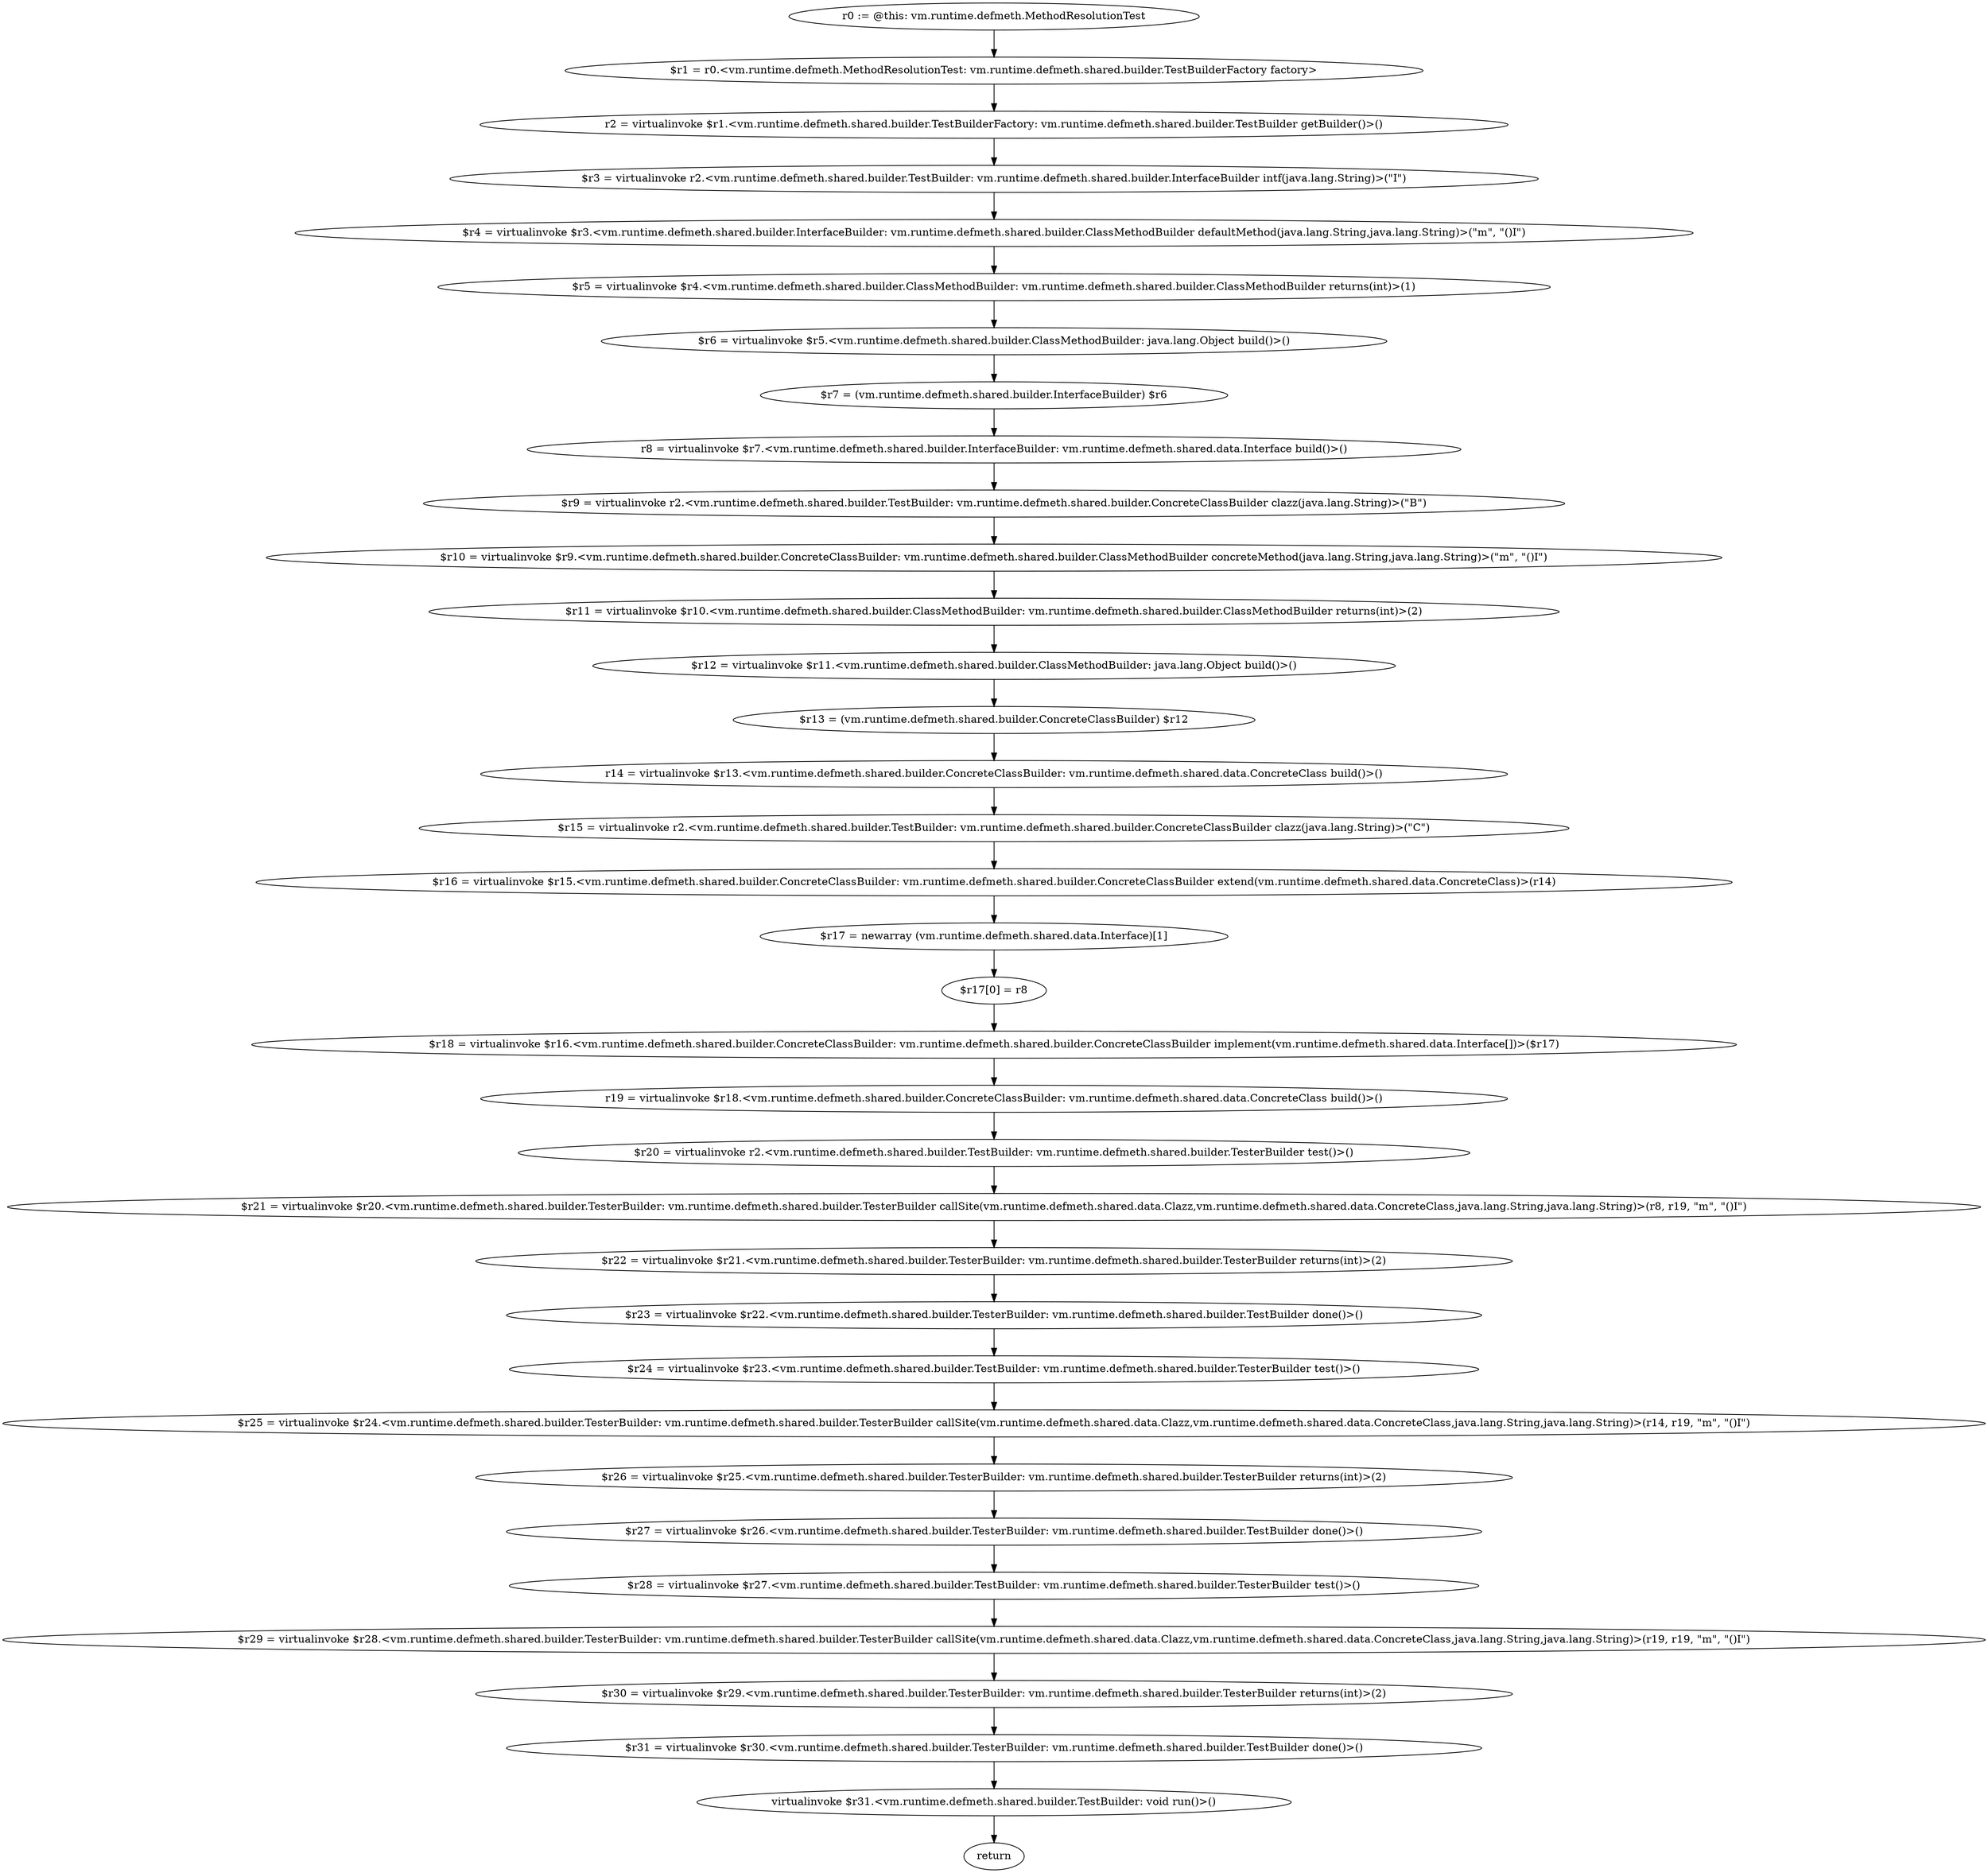 digraph "unitGraph" {
    "r0 := @this: vm.runtime.defmeth.MethodResolutionTest"
    "$r1 = r0.<vm.runtime.defmeth.MethodResolutionTest: vm.runtime.defmeth.shared.builder.TestBuilderFactory factory>"
    "r2 = virtualinvoke $r1.<vm.runtime.defmeth.shared.builder.TestBuilderFactory: vm.runtime.defmeth.shared.builder.TestBuilder getBuilder()>()"
    "$r3 = virtualinvoke r2.<vm.runtime.defmeth.shared.builder.TestBuilder: vm.runtime.defmeth.shared.builder.InterfaceBuilder intf(java.lang.String)>(\"I\")"
    "$r4 = virtualinvoke $r3.<vm.runtime.defmeth.shared.builder.InterfaceBuilder: vm.runtime.defmeth.shared.builder.ClassMethodBuilder defaultMethod(java.lang.String,java.lang.String)>(\"m\", \"()I\")"
    "$r5 = virtualinvoke $r4.<vm.runtime.defmeth.shared.builder.ClassMethodBuilder: vm.runtime.defmeth.shared.builder.ClassMethodBuilder returns(int)>(1)"
    "$r6 = virtualinvoke $r5.<vm.runtime.defmeth.shared.builder.ClassMethodBuilder: java.lang.Object build()>()"
    "$r7 = (vm.runtime.defmeth.shared.builder.InterfaceBuilder) $r6"
    "r8 = virtualinvoke $r7.<vm.runtime.defmeth.shared.builder.InterfaceBuilder: vm.runtime.defmeth.shared.data.Interface build()>()"
    "$r9 = virtualinvoke r2.<vm.runtime.defmeth.shared.builder.TestBuilder: vm.runtime.defmeth.shared.builder.ConcreteClassBuilder clazz(java.lang.String)>(\"B\")"
    "$r10 = virtualinvoke $r9.<vm.runtime.defmeth.shared.builder.ConcreteClassBuilder: vm.runtime.defmeth.shared.builder.ClassMethodBuilder concreteMethod(java.lang.String,java.lang.String)>(\"m\", \"()I\")"
    "$r11 = virtualinvoke $r10.<vm.runtime.defmeth.shared.builder.ClassMethodBuilder: vm.runtime.defmeth.shared.builder.ClassMethodBuilder returns(int)>(2)"
    "$r12 = virtualinvoke $r11.<vm.runtime.defmeth.shared.builder.ClassMethodBuilder: java.lang.Object build()>()"
    "$r13 = (vm.runtime.defmeth.shared.builder.ConcreteClassBuilder) $r12"
    "r14 = virtualinvoke $r13.<vm.runtime.defmeth.shared.builder.ConcreteClassBuilder: vm.runtime.defmeth.shared.data.ConcreteClass build()>()"
    "$r15 = virtualinvoke r2.<vm.runtime.defmeth.shared.builder.TestBuilder: vm.runtime.defmeth.shared.builder.ConcreteClassBuilder clazz(java.lang.String)>(\"C\")"
    "$r16 = virtualinvoke $r15.<vm.runtime.defmeth.shared.builder.ConcreteClassBuilder: vm.runtime.defmeth.shared.builder.ConcreteClassBuilder extend(vm.runtime.defmeth.shared.data.ConcreteClass)>(r14)"
    "$r17 = newarray (vm.runtime.defmeth.shared.data.Interface)[1]"
    "$r17[0] = r8"
    "$r18 = virtualinvoke $r16.<vm.runtime.defmeth.shared.builder.ConcreteClassBuilder: vm.runtime.defmeth.shared.builder.ConcreteClassBuilder implement(vm.runtime.defmeth.shared.data.Interface[])>($r17)"
    "r19 = virtualinvoke $r18.<vm.runtime.defmeth.shared.builder.ConcreteClassBuilder: vm.runtime.defmeth.shared.data.ConcreteClass build()>()"
    "$r20 = virtualinvoke r2.<vm.runtime.defmeth.shared.builder.TestBuilder: vm.runtime.defmeth.shared.builder.TesterBuilder test()>()"
    "$r21 = virtualinvoke $r20.<vm.runtime.defmeth.shared.builder.TesterBuilder: vm.runtime.defmeth.shared.builder.TesterBuilder callSite(vm.runtime.defmeth.shared.data.Clazz,vm.runtime.defmeth.shared.data.ConcreteClass,java.lang.String,java.lang.String)>(r8, r19, \"m\", \"()I\")"
    "$r22 = virtualinvoke $r21.<vm.runtime.defmeth.shared.builder.TesterBuilder: vm.runtime.defmeth.shared.builder.TesterBuilder returns(int)>(2)"
    "$r23 = virtualinvoke $r22.<vm.runtime.defmeth.shared.builder.TesterBuilder: vm.runtime.defmeth.shared.builder.TestBuilder done()>()"
    "$r24 = virtualinvoke $r23.<vm.runtime.defmeth.shared.builder.TestBuilder: vm.runtime.defmeth.shared.builder.TesterBuilder test()>()"
    "$r25 = virtualinvoke $r24.<vm.runtime.defmeth.shared.builder.TesterBuilder: vm.runtime.defmeth.shared.builder.TesterBuilder callSite(vm.runtime.defmeth.shared.data.Clazz,vm.runtime.defmeth.shared.data.ConcreteClass,java.lang.String,java.lang.String)>(r14, r19, \"m\", \"()I\")"
    "$r26 = virtualinvoke $r25.<vm.runtime.defmeth.shared.builder.TesterBuilder: vm.runtime.defmeth.shared.builder.TesterBuilder returns(int)>(2)"
    "$r27 = virtualinvoke $r26.<vm.runtime.defmeth.shared.builder.TesterBuilder: vm.runtime.defmeth.shared.builder.TestBuilder done()>()"
    "$r28 = virtualinvoke $r27.<vm.runtime.defmeth.shared.builder.TestBuilder: vm.runtime.defmeth.shared.builder.TesterBuilder test()>()"
    "$r29 = virtualinvoke $r28.<vm.runtime.defmeth.shared.builder.TesterBuilder: vm.runtime.defmeth.shared.builder.TesterBuilder callSite(vm.runtime.defmeth.shared.data.Clazz,vm.runtime.defmeth.shared.data.ConcreteClass,java.lang.String,java.lang.String)>(r19, r19, \"m\", \"()I\")"
    "$r30 = virtualinvoke $r29.<vm.runtime.defmeth.shared.builder.TesterBuilder: vm.runtime.defmeth.shared.builder.TesterBuilder returns(int)>(2)"
    "$r31 = virtualinvoke $r30.<vm.runtime.defmeth.shared.builder.TesterBuilder: vm.runtime.defmeth.shared.builder.TestBuilder done()>()"
    "virtualinvoke $r31.<vm.runtime.defmeth.shared.builder.TestBuilder: void run()>()"
    "return"
    "r0 := @this: vm.runtime.defmeth.MethodResolutionTest"->"$r1 = r0.<vm.runtime.defmeth.MethodResolutionTest: vm.runtime.defmeth.shared.builder.TestBuilderFactory factory>";
    "$r1 = r0.<vm.runtime.defmeth.MethodResolutionTest: vm.runtime.defmeth.shared.builder.TestBuilderFactory factory>"->"r2 = virtualinvoke $r1.<vm.runtime.defmeth.shared.builder.TestBuilderFactory: vm.runtime.defmeth.shared.builder.TestBuilder getBuilder()>()";
    "r2 = virtualinvoke $r1.<vm.runtime.defmeth.shared.builder.TestBuilderFactory: vm.runtime.defmeth.shared.builder.TestBuilder getBuilder()>()"->"$r3 = virtualinvoke r2.<vm.runtime.defmeth.shared.builder.TestBuilder: vm.runtime.defmeth.shared.builder.InterfaceBuilder intf(java.lang.String)>(\"I\")";
    "$r3 = virtualinvoke r2.<vm.runtime.defmeth.shared.builder.TestBuilder: vm.runtime.defmeth.shared.builder.InterfaceBuilder intf(java.lang.String)>(\"I\")"->"$r4 = virtualinvoke $r3.<vm.runtime.defmeth.shared.builder.InterfaceBuilder: vm.runtime.defmeth.shared.builder.ClassMethodBuilder defaultMethod(java.lang.String,java.lang.String)>(\"m\", \"()I\")";
    "$r4 = virtualinvoke $r3.<vm.runtime.defmeth.shared.builder.InterfaceBuilder: vm.runtime.defmeth.shared.builder.ClassMethodBuilder defaultMethod(java.lang.String,java.lang.String)>(\"m\", \"()I\")"->"$r5 = virtualinvoke $r4.<vm.runtime.defmeth.shared.builder.ClassMethodBuilder: vm.runtime.defmeth.shared.builder.ClassMethodBuilder returns(int)>(1)";
    "$r5 = virtualinvoke $r4.<vm.runtime.defmeth.shared.builder.ClassMethodBuilder: vm.runtime.defmeth.shared.builder.ClassMethodBuilder returns(int)>(1)"->"$r6 = virtualinvoke $r5.<vm.runtime.defmeth.shared.builder.ClassMethodBuilder: java.lang.Object build()>()";
    "$r6 = virtualinvoke $r5.<vm.runtime.defmeth.shared.builder.ClassMethodBuilder: java.lang.Object build()>()"->"$r7 = (vm.runtime.defmeth.shared.builder.InterfaceBuilder) $r6";
    "$r7 = (vm.runtime.defmeth.shared.builder.InterfaceBuilder) $r6"->"r8 = virtualinvoke $r7.<vm.runtime.defmeth.shared.builder.InterfaceBuilder: vm.runtime.defmeth.shared.data.Interface build()>()";
    "r8 = virtualinvoke $r7.<vm.runtime.defmeth.shared.builder.InterfaceBuilder: vm.runtime.defmeth.shared.data.Interface build()>()"->"$r9 = virtualinvoke r2.<vm.runtime.defmeth.shared.builder.TestBuilder: vm.runtime.defmeth.shared.builder.ConcreteClassBuilder clazz(java.lang.String)>(\"B\")";
    "$r9 = virtualinvoke r2.<vm.runtime.defmeth.shared.builder.TestBuilder: vm.runtime.defmeth.shared.builder.ConcreteClassBuilder clazz(java.lang.String)>(\"B\")"->"$r10 = virtualinvoke $r9.<vm.runtime.defmeth.shared.builder.ConcreteClassBuilder: vm.runtime.defmeth.shared.builder.ClassMethodBuilder concreteMethod(java.lang.String,java.lang.String)>(\"m\", \"()I\")";
    "$r10 = virtualinvoke $r9.<vm.runtime.defmeth.shared.builder.ConcreteClassBuilder: vm.runtime.defmeth.shared.builder.ClassMethodBuilder concreteMethod(java.lang.String,java.lang.String)>(\"m\", \"()I\")"->"$r11 = virtualinvoke $r10.<vm.runtime.defmeth.shared.builder.ClassMethodBuilder: vm.runtime.defmeth.shared.builder.ClassMethodBuilder returns(int)>(2)";
    "$r11 = virtualinvoke $r10.<vm.runtime.defmeth.shared.builder.ClassMethodBuilder: vm.runtime.defmeth.shared.builder.ClassMethodBuilder returns(int)>(2)"->"$r12 = virtualinvoke $r11.<vm.runtime.defmeth.shared.builder.ClassMethodBuilder: java.lang.Object build()>()";
    "$r12 = virtualinvoke $r11.<vm.runtime.defmeth.shared.builder.ClassMethodBuilder: java.lang.Object build()>()"->"$r13 = (vm.runtime.defmeth.shared.builder.ConcreteClassBuilder) $r12";
    "$r13 = (vm.runtime.defmeth.shared.builder.ConcreteClassBuilder) $r12"->"r14 = virtualinvoke $r13.<vm.runtime.defmeth.shared.builder.ConcreteClassBuilder: vm.runtime.defmeth.shared.data.ConcreteClass build()>()";
    "r14 = virtualinvoke $r13.<vm.runtime.defmeth.shared.builder.ConcreteClassBuilder: vm.runtime.defmeth.shared.data.ConcreteClass build()>()"->"$r15 = virtualinvoke r2.<vm.runtime.defmeth.shared.builder.TestBuilder: vm.runtime.defmeth.shared.builder.ConcreteClassBuilder clazz(java.lang.String)>(\"C\")";
    "$r15 = virtualinvoke r2.<vm.runtime.defmeth.shared.builder.TestBuilder: vm.runtime.defmeth.shared.builder.ConcreteClassBuilder clazz(java.lang.String)>(\"C\")"->"$r16 = virtualinvoke $r15.<vm.runtime.defmeth.shared.builder.ConcreteClassBuilder: vm.runtime.defmeth.shared.builder.ConcreteClassBuilder extend(vm.runtime.defmeth.shared.data.ConcreteClass)>(r14)";
    "$r16 = virtualinvoke $r15.<vm.runtime.defmeth.shared.builder.ConcreteClassBuilder: vm.runtime.defmeth.shared.builder.ConcreteClassBuilder extend(vm.runtime.defmeth.shared.data.ConcreteClass)>(r14)"->"$r17 = newarray (vm.runtime.defmeth.shared.data.Interface)[1]";
    "$r17 = newarray (vm.runtime.defmeth.shared.data.Interface)[1]"->"$r17[0] = r8";
    "$r17[0] = r8"->"$r18 = virtualinvoke $r16.<vm.runtime.defmeth.shared.builder.ConcreteClassBuilder: vm.runtime.defmeth.shared.builder.ConcreteClassBuilder implement(vm.runtime.defmeth.shared.data.Interface[])>($r17)";
    "$r18 = virtualinvoke $r16.<vm.runtime.defmeth.shared.builder.ConcreteClassBuilder: vm.runtime.defmeth.shared.builder.ConcreteClassBuilder implement(vm.runtime.defmeth.shared.data.Interface[])>($r17)"->"r19 = virtualinvoke $r18.<vm.runtime.defmeth.shared.builder.ConcreteClassBuilder: vm.runtime.defmeth.shared.data.ConcreteClass build()>()";
    "r19 = virtualinvoke $r18.<vm.runtime.defmeth.shared.builder.ConcreteClassBuilder: vm.runtime.defmeth.shared.data.ConcreteClass build()>()"->"$r20 = virtualinvoke r2.<vm.runtime.defmeth.shared.builder.TestBuilder: vm.runtime.defmeth.shared.builder.TesterBuilder test()>()";
    "$r20 = virtualinvoke r2.<vm.runtime.defmeth.shared.builder.TestBuilder: vm.runtime.defmeth.shared.builder.TesterBuilder test()>()"->"$r21 = virtualinvoke $r20.<vm.runtime.defmeth.shared.builder.TesterBuilder: vm.runtime.defmeth.shared.builder.TesterBuilder callSite(vm.runtime.defmeth.shared.data.Clazz,vm.runtime.defmeth.shared.data.ConcreteClass,java.lang.String,java.lang.String)>(r8, r19, \"m\", \"()I\")";
    "$r21 = virtualinvoke $r20.<vm.runtime.defmeth.shared.builder.TesterBuilder: vm.runtime.defmeth.shared.builder.TesterBuilder callSite(vm.runtime.defmeth.shared.data.Clazz,vm.runtime.defmeth.shared.data.ConcreteClass,java.lang.String,java.lang.String)>(r8, r19, \"m\", \"()I\")"->"$r22 = virtualinvoke $r21.<vm.runtime.defmeth.shared.builder.TesterBuilder: vm.runtime.defmeth.shared.builder.TesterBuilder returns(int)>(2)";
    "$r22 = virtualinvoke $r21.<vm.runtime.defmeth.shared.builder.TesterBuilder: vm.runtime.defmeth.shared.builder.TesterBuilder returns(int)>(2)"->"$r23 = virtualinvoke $r22.<vm.runtime.defmeth.shared.builder.TesterBuilder: vm.runtime.defmeth.shared.builder.TestBuilder done()>()";
    "$r23 = virtualinvoke $r22.<vm.runtime.defmeth.shared.builder.TesterBuilder: vm.runtime.defmeth.shared.builder.TestBuilder done()>()"->"$r24 = virtualinvoke $r23.<vm.runtime.defmeth.shared.builder.TestBuilder: vm.runtime.defmeth.shared.builder.TesterBuilder test()>()";
    "$r24 = virtualinvoke $r23.<vm.runtime.defmeth.shared.builder.TestBuilder: vm.runtime.defmeth.shared.builder.TesterBuilder test()>()"->"$r25 = virtualinvoke $r24.<vm.runtime.defmeth.shared.builder.TesterBuilder: vm.runtime.defmeth.shared.builder.TesterBuilder callSite(vm.runtime.defmeth.shared.data.Clazz,vm.runtime.defmeth.shared.data.ConcreteClass,java.lang.String,java.lang.String)>(r14, r19, \"m\", \"()I\")";
    "$r25 = virtualinvoke $r24.<vm.runtime.defmeth.shared.builder.TesterBuilder: vm.runtime.defmeth.shared.builder.TesterBuilder callSite(vm.runtime.defmeth.shared.data.Clazz,vm.runtime.defmeth.shared.data.ConcreteClass,java.lang.String,java.lang.String)>(r14, r19, \"m\", \"()I\")"->"$r26 = virtualinvoke $r25.<vm.runtime.defmeth.shared.builder.TesterBuilder: vm.runtime.defmeth.shared.builder.TesterBuilder returns(int)>(2)";
    "$r26 = virtualinvoke $r25.<vm.runtime.defmeth.shared.builder.TesterBuilder: vm.runtime.defmeth.shared.builder.TesterBuilder returns(int)>(2)"->"$r27 = virtualinvoke $r26.<vm.runtime.defmeth.shared.builder.TesterBuilder: vm.runtime.defmeth.shared.builder.TestBuilder done()>()";
    "$r27 = virtualinvoke $r26.<vm.runtime.defmeth.shared.builder.TesterBuilder: vm.runtime.defmeth.shared.builder.TestBuilder done()>()"->"$r28 = virtualinvoke $r27.<vm.runtime.defmeth.shared.builder.TestBuilder: vm.runtime.defmeth.shared.builder.TesterBuilder test()>()";
    "$r28 = virtualinvoke $r27.<vm.runtime.defmeth.shared.builder.TestBuilder: vm.runtime.defmeth.shared.builder.TesterBuilder test()>()"->"$r29 = virtualinvoke $r28.<vm.runtime.defmeth.shared.builder.TesterBuilder: vm.runtime.defmeth.shared.builder.TesterBuilder callSite(vm.runtime.defmeth.shared.data.Clazz,vm.runtime.defmeth.shared.data.ConcreteClass,java.lang.String,java.lang.String)>(r19, r19, \"m\", \"()I\")";
    "$r29 = virtualinvoke $r28.<vm.runtime.defmeth.shared.builder.TesterBuilder: vm.runtime.defmeth.shared.builder.TesterBuilder callSite(vm.runtime.defmeth.shared.data.Clazz,vm.runtime.defmeth.shared.data.ConcreteClass,java.lang.String,java.lang.String)>(r19, r19, \"m\", \"()I\")"->"$r30 = virtualinvoke $r29.<vm.runtime.defmeth.shared.builder.TesterBuilder: vm.runtime.defmeth.shared.builder.TesterBuilder returns(int)>(2)";
    "$r30 = virtualinvoke $r29.<vm.runtime.defmeth.shared.builder.TesterBuilder: vm.runtime.defmeth.shared.builder.TesterBuilder returns(int)>(2)"->"$r31 = virtualinvoke $r30.<vm.runtime.defmeth.shared.builder.TesterBuilder: vm.runtime.defmeth.shared.builder.TestBuilder done()>()";
    "$r31 = virtualinvoke $r30.<vm.runtime.defmeth.shared.builder.TesterBuilder: vm.runtime.defmeth.shared.builder.TestBuilder done()>()"->"virtualinvoke $r31.<vm.runtime.defmeth.shared.builder.TestBuilder: void run()>()";
    "virtualinvoke $r31.<vm.runtime.defmeth.shared.builder.TestBuilder: void run()>()"->"return";
}
